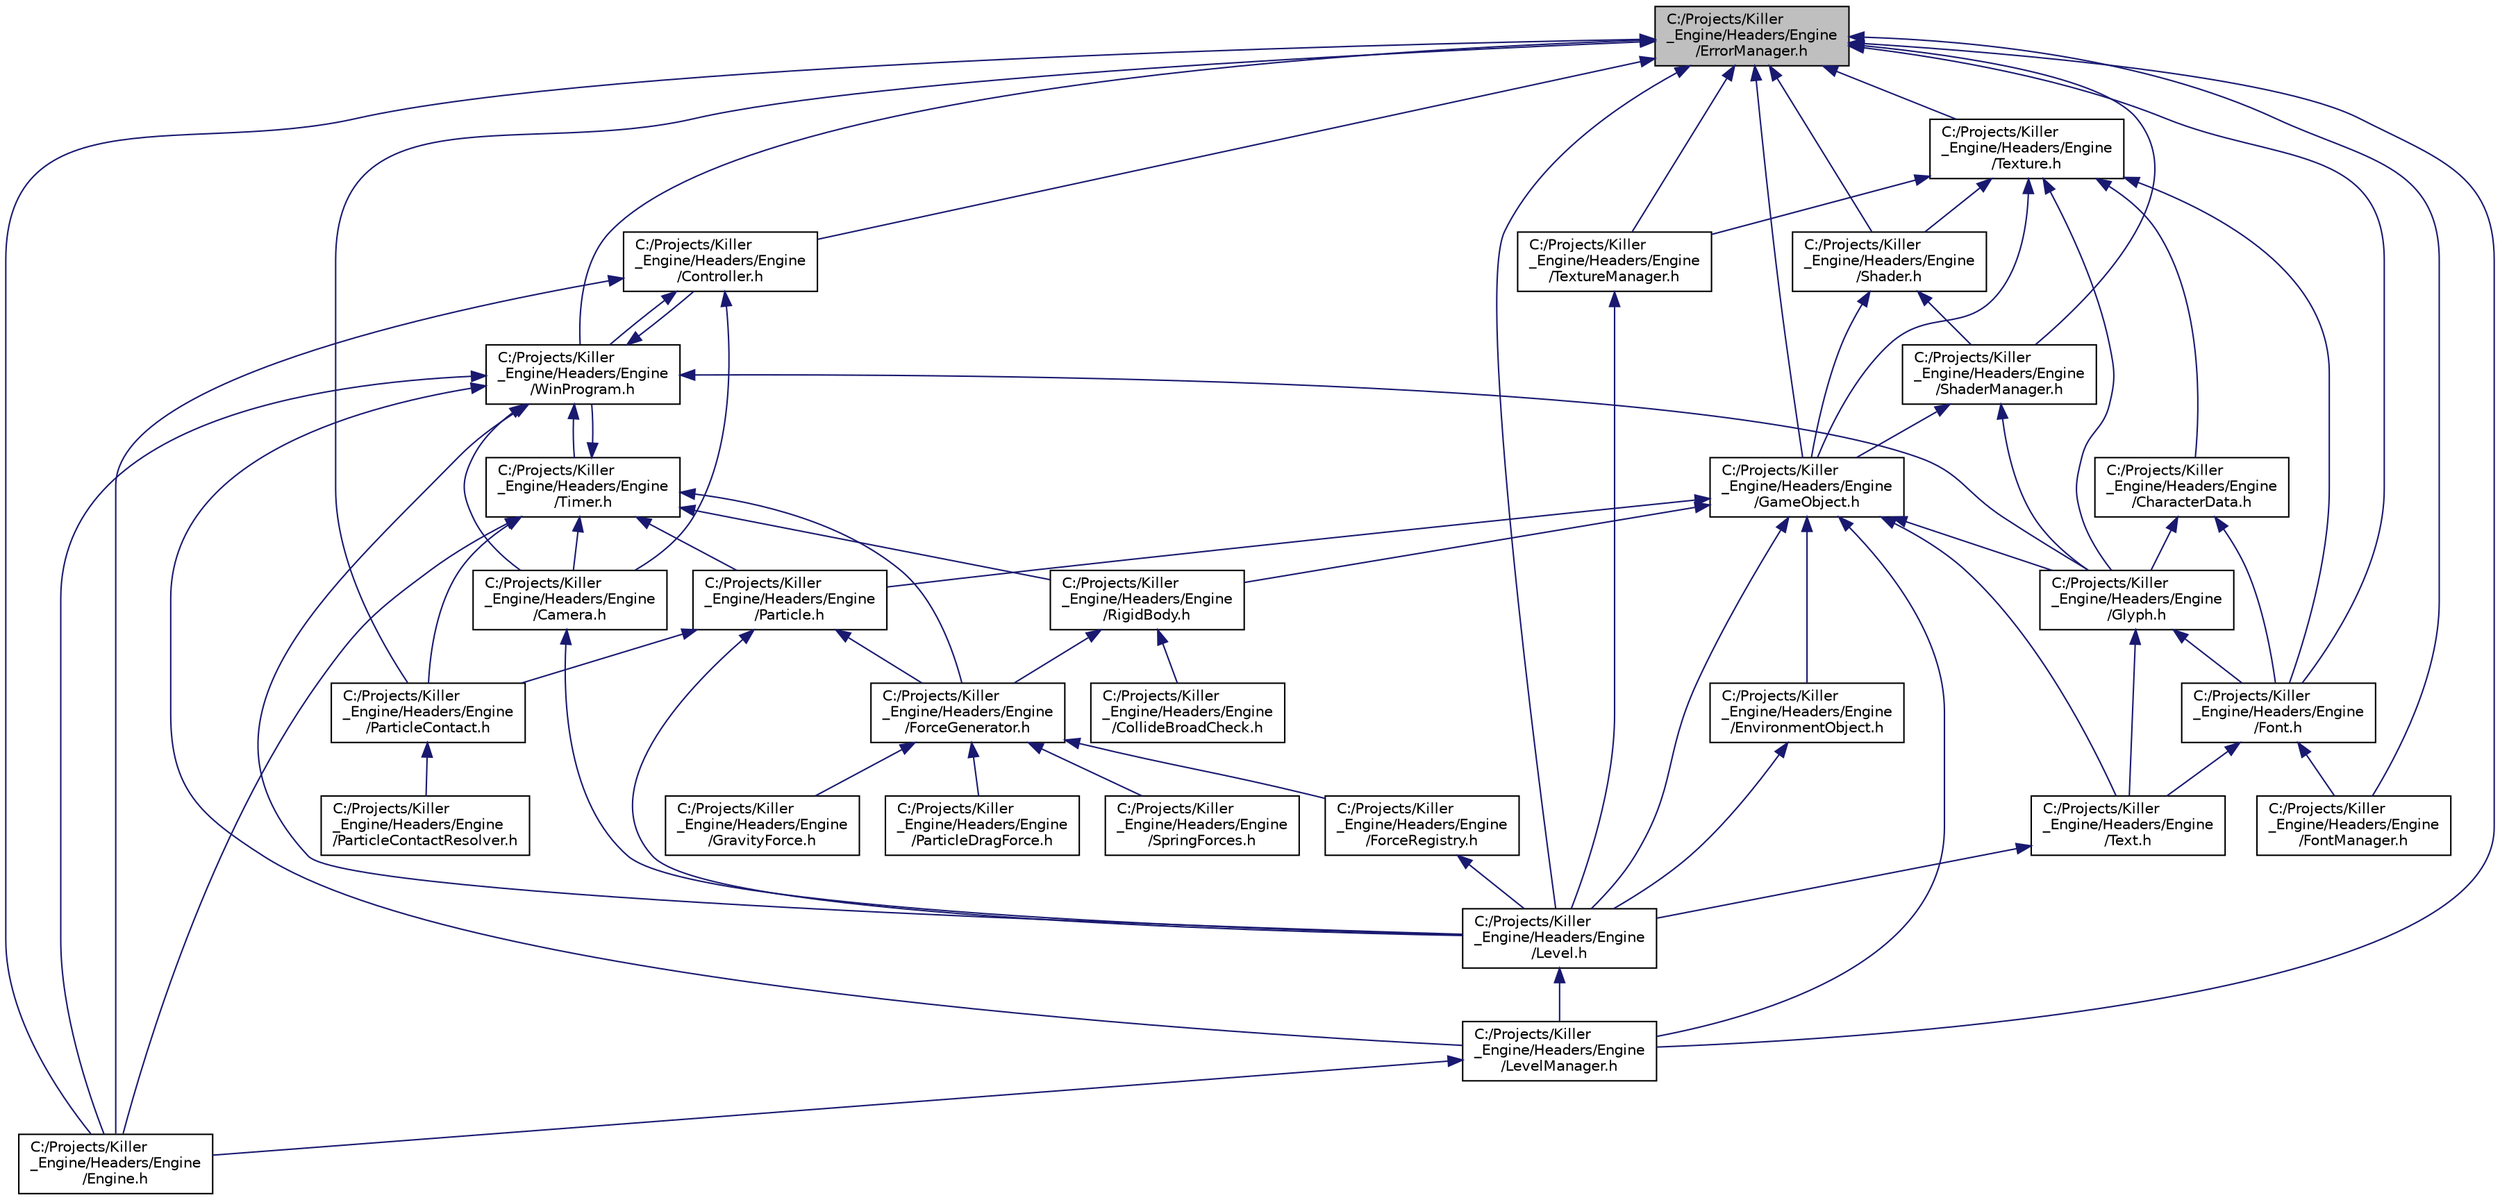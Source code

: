digraph "C:/Projects/Killer_Engine/Headers/Engine/ErrorManager.h"
{
  edge [fontname="Helvetica",fontsize="10",labelfontname="Helvetica",labelfontsize="10"];
  node [fontname="Helvetica",fontsize="10",shape=record];
  Node8 [label="C:/Projects/Killer\l_Engine/Headers/Engine\l/ErrorManager.h",height=0.2,width=0.4,color="black", fillcolor="grey75", style="filled", fontcolor="black"];
  Node8 -> Node9 [dir="back",color="midnightblue",fontsize="10",style="solid",fontname="Helvetica"];
  Node9 [label="C:/Projects/Killer\l_Engine/Headers/Engine\l/Controller.h",height=0.2,width=0.4,color="black", fillcolor="white", style="filled",URL="$_controller_8h_source.html"];
  Node9 -> Node10 [dir="back",color="midnightblue",fontsize="10",style="solid",fontname="Helvetica"];
  Node10 [label="C:/Projects/Killer\l_Engine/Headers/Engine\l/Camera.h",height=0.2,width=0.4,color="black", fillcolor="white", style="filled",URL="$_camera_8h_source.html"];
  Node10 -> Node11 [dir="back",color="midnightblue",fontsize="10",style="solid",fontname="Helvetica"];
  Node11 [label="C:/Projects/Killer\l_Engine/Headers/Engine\l/Level.h",height=0.2,width=0.4,color="black", fillcolor="white", style="filled",URL="$_level_8h_source.html"];
  Node11 -> Node12 [dir="back",color="midnightblue",fontsize="10",style="solid",fontname="Helvetica"];
  Node12 [label="C:/Projects/Killer\l_Engine/Headers/Engine\l/LevelManager.h",height=0.2,width=0.4,color="black", fillcolor="white", style="filled",URL="$_level_manager_8h_source.html"];
  Node12 -> Node13 [dir="back",color="midnightblue",fontsize="10",style="solid",fontname="Helvetica"];
  Node13 [label="C:/Projects/Killer\l_Engine/Headers/Engine\l/Engine.h",height=0.2,width=0.4,color="black", fillcolor="white", style="filled",URL="$_engine_8h_source.html"];
  Node9 -> Node13 [dir="back",color="midnightblue",fontsize="10",style="solid",fontname="Helvetica"];
  Node9 -> Node14 [dir="back",color="midnightblue",fontsize="10",style="solid",fontname="Helvetica"];
  Node14 [label="C:/Projects/Killer\l_Engine/Headers/Engine\l/WinProgram.h",height=0.2,width=0.4,color="black", fillcolor="white", style="filled",URL="$_win_program_8h_source.html"];
  Node14 -> Node10 [dir="back",color="midnightblue",fontsize="10",style="solid",fontname="Helvetica"];
  Node14 -> Node9 [dir="back",color="midnightblue",fontsize="10",style="solid",fontname="Helvetica"];
  Node14 -> Node13 [dir="back",color="midnightblue",fontsize="10",style="solid",fontname="Helvetica"];
  Node14 -> Node15 [dir="back",color="midnightblue",fontsize="10",style="solid",fontname="Helvetica"];
  Node15 [label="C:/Projects/Killer\l_Engine/Headers/Engine\l/Glyph.h",height=0.2,width=0.4,color="black", fillcolor="white", style="filled",URL="$_glyph_8h_source.html"];
  Node15 -> Node16 [dir="back",color="midnightblue",fontsize="10",style="solid",fontname="Helvetica"];
  Node16 [label="C:/Projects/Killer\l_Engine/Headers/Engine\l/Font.h",height=0.2,width=0.4,color="black", fillcolor="white", style="filled",URL="$_font_8h_source.html"];
  Node16 -> Node17 [dir="back",color="midnightblue",fontsize="10",style="solid",fontname="Helvetica"];
  Node17 [label="C:/Projects/Killer\l_Engine/Headers/Engine\l/FontManager.h",height=0.2,width=0.4,color="black", fillcolor="white", style="filled",URL="$_font_manager_8h_source.html"];
  Node16 -> Node18 [dir="back",color="midnightblue",fontsize="10",style="solid",fontname="Helvetica"];
  Node18 [label="C:/Projects/Killer\l_Engine/Headers/Engine\l/Text.h",height=0.2,width=0.4,color="black", fillcolor="white", style="filled",URL="$_text_8h_source.html"];
  Node18 -> Node11 [dir="back",color="midnightblue",fontsize="10",style="solid",fontname="Helvetica"];
  Node15 -> Node18 [dir="back",color="midnightblue",fontsize="10",style="solid",fontname="Helvetica"];
  Node14 -> Node11 [dir="back",color="midnightblue",fontsize="10",style="solid",fontname="Helvetica"];
  Node14 -> Node12 [dir="back",color="midnightblue",fontsize="10",style="solid",fontname="Helvetica"];
  Node14 -> Node19 [dir="back",color="midnightblue",fontsize="10",style="solid",fontname="Helvetica"];
  Node19 [label="C:/Projects/Killer\l_Engine/Headers/Engine\l/Timer.h",height=0.2,width=0.4,color="black", fillcolor="white", style="filled",URL="$_timer_8h_source.html"];
  Node19 -> Node10 [dir="back",color="midnightblue",fontsize="10",style="solid",fontname="Helvetica"];
  Node19 -> Node13 [dir="back",color="midnightblue",fontsize="10",style="solid",fontname="Helvetica"];
  Node19 -> Node20 [dir="back",color="midnightblue",fontsize="10",style="solid",fontname="Helvetica"];
  Node20 [label="C:/Projects/Killer\l_Engine/Headers/Engine\l/ForceGenerator.h",height=0.2,width=0.4,color="black", fillcolor="white", style="filled",URL="$_force_generator_8h_source.html"];
  Node20 -> Node21 [dir="back",color="midnightblue",fontsize="10",style="solid",fontname="Helvetica"];
  Node21 [label="C:/Projects/Killer\l_Engine/Headers/Engine\l/ForceRegistry.h",height=0.2,width=0.4,color="black", fillcolor="white", style="filled",URL="$_force_registry_8h_source.html"];
  Node21 -> Node11 [dir="back",color="midnightblue",fontsize="10",style="solid",fontname="Helvetica"];
  Node20 -> Node22 [dir="back",color="midnightblue",fontsize="10",style="solid",fontname="Helvetica"];
  Node22 [label="C:/Projects/Killer\l_Engine/Headers/Engine\l/GravityForce.h",height=0.2,width=0.4,color="black", fillcolor="white", style="filled",URL="$_gravity_force_8h_source.html"];
  Node20 -> Node23 [dir="back",color="midnightblue",fontsize="10",style="solid",fontname="Helvetica"];
  Node23 [label="C:/Projects/Killer\l_Engine/Headers/Engine\l/ParticleDragForce.h",height=0.2,width=0.4,color="black", fillcolor="white", style="filled",URL="$_particle_drag_force_8h_source.html"];
  Node20 -> Node24 [dir="back",color="midnightblue",fontsize="10",style="solid",fontname="Helvetica"];
  Node24 [label="C:/Projects/Killer\l_Engine/Headers/Engine\l/SpringForces.h",height=0.2,width=0.4,color="black", fillcolor="white", style="filled",URL="$_spring_forces_8h_source.html"];
  Node19 -> Node25 [dir="back",color="midnightblue",fontsize="10",style="solid",fontname="Helvetica"];
  Node25 [label="C:/Projects/Killer\l_Engine/Headers/Engine\l/Particle.h",height=0.2,width=0.4,color="black", fillcolor="white", style="filled",URL="$_particle_8h_source.html"];
  Node25 -> Node20 [dir="back",color="midnightblue",fontsize="10",style="solid",fontname="Helvetica"];
  Node25 -> Node11 [dir="back",color="midnightblue",fontsize="10",style="solid",fontname="Helvetica"];
  Node25 -> Node26 [dir="back",color="midnightblue",fontsize="10",style="solid",fontname="Helvetica"];
  Node26 [label="C:/Projects/Killer\l_Engine/Headers/Engine\l/ParticleContact.h",height=0.2,width=0.4,color="black", fillcolor="white", style="filled",URL="$_particle_contact_8h_source.html"];
  Node26 -> Node27 [dir="back",color="midnightblue",fontsize="10",style="solid",fontname="Helvetica"];
  Node27 [label="C:/Projects/Killer\l_Engine/Headers/Engine\l/ParticleContactResolver.h",height=0.2,width=0.4,color="black", fillcolor="white", style="filled",URL="$_particle_contact_resolver_8h_source.html"];
  Node19 -> Node26 [dir="back",color="midnightblue",fontsize="10",style="solid",fontname="Helvetica"];
  Node19 -> Node28 [dir="back",color="midnightblue",fontsize="10",style="solid",fontname="Helvetica"];
  Node28 [label="C:/Projects/Killer\l_Engine/Headers/Engine\l/RigidBody.h",height=0.2,width=0.4,color="black", fillcolor="white", style="filled",URL="$_rigid_body_8h_source.html"];
  Node28 -> Node29 [dir="back",color="midnightblue",fontsize="10",style="solid",fontname="Helvetica"];
  Node29 [label="C:/Projects/Killer\l_Engine/Headers/Engine\l/CollideBroadCheck.h",height=0.2,width=0.4,color="black", fillcolor="white", style="filled",URL="$_collide_broad_check_8h_source.html"];
  Node28 -> Node20 [dir="back",color="midnightblue",fontsize="10",style="solid",fontname="Helvetica"];
  Node19 -> Node14 [dir="back",color="midnightblue",fontsize="10",style="solid",fontname="Helvetica"];
  Node8 -> Node13 [dir="back",color="midnightblue",fontsize="10",style="solid",fontname="Helvetica"];
  Node8 -> Node16 [dir="back",color="midnightblue",fontsize="10",style="solid",fontname="Helvetica"];
  Node8 -> Node17 [dir="back",color="midnightblue",fontsize="10",style="solid",fontname="Helvetica"];
  Node8 -> Node30 [dir="back",color="midnightblue",fontsize="10",style="solid",fontname="Helvetica"];
  Node30 [label="C:/Projects/Killer\l_Engine/Headers/Engine\l/GameObject.h",height=0.2,width=0.4,color="black", fillcolor="white", style="filled",URL="$_game_object_8h_source.html"];
  Node30 -> Node31 [dir="back",color="midnightblue",fontsize="10",style="solid",fontname="Helvetica"];
  Node31 [label="C:/Projects/Killer\l_Engine/Headers/Engine\l/EnvironmentObject.h",height=0.2,width=0.4,color="black", fillcolor="white", style="filled",URL="$_environment_object_8h_source.html"];
  Node31 -> Node11 [dir="back",color="midnightblue",fontsize="10",style="solid",fontname="Helvetica"];
  Node30 -> Node15 [dir="back",color="midnightblue",fontsize="10",style="solid",fontname="Helvetica"];
  Node30 -> Node11 [dir="back",color="midnightblue",fontsize="10",style="solid",fontname="Helvetica"];
  Node30 -> Node12 [dir="back",color="midnightblue",fontsize="10",style="solid",fontname="Helvetica"];
  Node30 -> Node25 [dir="back",color="midnightblue",fontsize="10",style="solid",fontname="Helvetica"];
  Node30 -> Node28 [dir="back",color="midnightblue",fontsize="10",style="solid",fontname="Helvetica"];
  Node30 -> Node18 [dir="back",color="midnightblue",fontsize="10",style="solid",fontname="Helvetica"];
  Node8 -> Node11 [dir="back",color="midnightblue",fontsize="10",style="solid",fontname="Helvetica"];
  Node8 -> Node12 [dir="back",color="midnightblue",fontsize="10",style="solid",fontname="Helvetica"];
  Node8 -> Node26 [dir="back",color="midnightblue",fontsize="10",style="solid",fontname="Helvetica"];
  Node8 -> Node32 [dir="back",color="midnightblue",fontsize="10",style="solid",fontname="Helvetica"];
  Node32 [label="C:/Projects/Killer\l_Engine/Headers/Engine\l/Shader.h",height=0.2,width=0.4,color="black", fillcolor="white", style="filled",URL="$_shader_8h_source.html"];
  Node32 -> Node30 [dir="back",color="midnightblue",fontsize="10",style="solid",fontname="Helvetica"];
  Node32 -> Node33 [dir="back",color="midnightblue",fontsize="10",style="solid",fontname="Helvetica"];
  Node33 [label="C:/Projects/Killer\l_Engine/Headers/Engine\l/ShaderManager.h",height=0.2,width=0.4,color="black", fillcolor="white", style="filled",URL="$_shader_manager_8h_source.html"];
  Node33 -> Node30 [dir="back",color="midnightblue",fontsize="10",style="solid",fontname="Helvetica"];
  Node33 -> Node15 [dir="back",color="midnightblue",fontsize="10",style="solid",fontname="Helvetica"];
  Node8 -> Node33 [dir="back",color="midnightblue",fontsize="10",style="solid",fontname="Helvetica"];
  Node8 -> Node34 [dir="back",color="midnightblue",fontsize="10",style="solid",fontname="Helvetica"];
  Node34 [label="C:/Projects/Killer\l_Engine/Headers/Engine\l/Texture.h",height=0.2,width=0.4,color="black", fillcolor="white", style="filled",URL="$_texture_8h_source.html"];
  Node34 -> Node35 [dir="back",color="midnightblue",fontsize="10",style="solid",fontname="Helvetica"];
  Node35 [label="C:/Projects/Killer\l_Engine/Headers/Engine\l/CharacterData.h",height=0.2,width=0.4,color="black", fillcolor="white", style="filled",URL="$_character_data_8h_source.html"];
  Node35 -> Node16 [dir="back",color="midnightblue",fontsize="10",style="solid",fontname="Helvetica"];
  Node35 -> Node15 [dir="back",color="midnightblue",fontsize="10",style="solid",fontname="Helvetica"];
  Node34 -> Node16 [dir="back",color="midnightblue",fontsize="10",style="solid",fontname="Helvetica"];
  Node34 -> Node30 [dir="back",color="midnightblue",fontsize="10",style="solid",fontname="Helvetica"];
  Node34 -> Node15 [dir="back",color="midnightblue",fontsize="10",style="solid",fontname="Helvetica"];
  Node34 -> Node32 [dir="back",color="midnightblue",fontsize="10",style="solid",fontname="Helvetica"];
  Node34 -> Node36 [dir="back",color="midnightblue",fontsize="10",style="solid",fontname="Helvetica"];
  Node36 [label="C:/Projects/Killer\l_Engine/Headers/Engine\l/TextureManager.h",height=0.2,width=0.4,color="black", fillcolor="white", style="filled",URL="$_texture_manager_8h_source.html"];
  Node36 -> Node11 [dir="back",color="midnightblue",fontsize="10",style="solid",fontname="Helvetica"];
  Node8 -> Node36 [dir="back",color="midnightblue",fontsize="10",style="solid",fontname="Helvetica"];
  Node8 -> Node14 [dir="back",color="midnightblue",fontsize="10",style="solid",fontname="Helvetica"];
}
